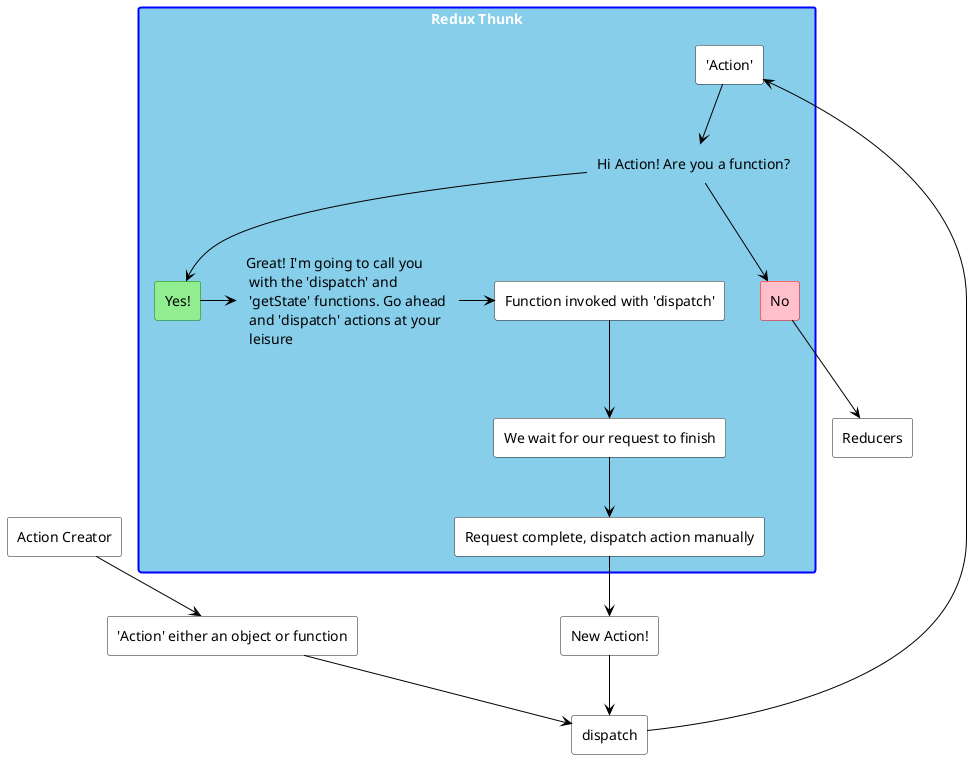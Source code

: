 @startuml

rectangle "Action Creator" as actionCreator #white
rectangle "'Action' either an object or function" as actionEither #white
rectangle dispatch #white
rectangle "New Action!" as newAction #white

rectangle "Redux Thunk" as reduxThunk #SkyBlue;line:Blue;line.bold;text:white{
    rectangle "'Action'" as action #white
    rectangle "No" as no #Pink;line:red
    rectangle "Yes!" as yes #LightGreen;line:green
    rectangle "Hi Action! Are you a function?" as hiAction #SkyBlue;line:SkyBlue
    rectangle "Great! I'm going to call you \n with the 'dispatch' and \n 'getState' functions. Go ahead \n and 'dispatch' actions at your \n leisure" as great #SkyBlue;line:SkyBlue
    rectangle "Function invoked with 'dispatch'" as function #white
    rectangle "We wait for our request to finish" as weWait #white
        rectangle "Request complete, dispatch action manually" as request #white
}

rectangle "Reducers" as reducers #white

newAction -[#black]-> dispatch
actionCreator -[#black]-> actionEither
actionEither -[#black]-> dispatch
dispatch  -[#black]-> action
action -[#black]-> hiAction
hiAction -[#black]-> no
hiAction -[#black]-> yes
no -[#black]-> reducers
yes -[#black]> great
great -[#black]> function
function -[#black]-> weWait
weWait -[#black]-> request
request -[#black]-> newAction



@enduml